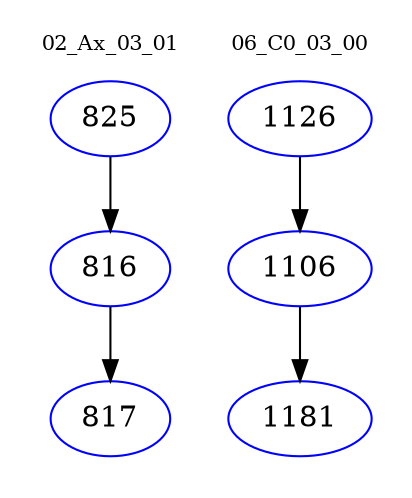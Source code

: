 digraph{
subgraph cluster_0 {
color = white
label = "02_Ax_03_01";
fontsize=10;
T0_825 [label="825", color="blue"]
T0_825 -> T0_816 [color="black"]
T0_816 [label="816", color="blue"]
T0_816 -> T0_817 [color="black"]
T0_817 [label="817", color="blue"]
}
subgraph cluster_1 {
color = white
label = "06_C0_03_00";
fontsize=10;
T1_1126 [label="1126", color="blue"]
T1_1126 -> T1_1106 [color="black"]
T1_1106 [label="1106", color="blue"]
T1_1106 -> T1_1181 [color="black"]
T1_1181 [label="1181", color="blue"]
}
}
